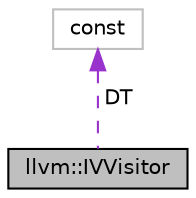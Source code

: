 digraph "llvm::IVVisitor"
{
 // LATEX_PDF_SIZE
  bgcolor="transparent";
  edge [fontname="Helvetica",fontsize="10",labelfontname="Helvetica",labelfontsize="10"];
  node [fontname="Helvetica",fontsize="10",shape=record];
  Node1 [label="llvm::IVVisitor",height=0.2,width=0.4,color="black", fillcolor="grey75", style="filled", fontcolor="black",tooltip="Interface for visiting interesting IV users that are recognized but not simplified by this utility."];
  Node2 -> Node1 [dir="back",color="darkorchid3",fontsize="10",style="dashed",label=" DT" ,fontname="Helvetica"];
  Node2 [label="const",height=0.2,width=0.4,color="grey75",tooltip=" "];
}
